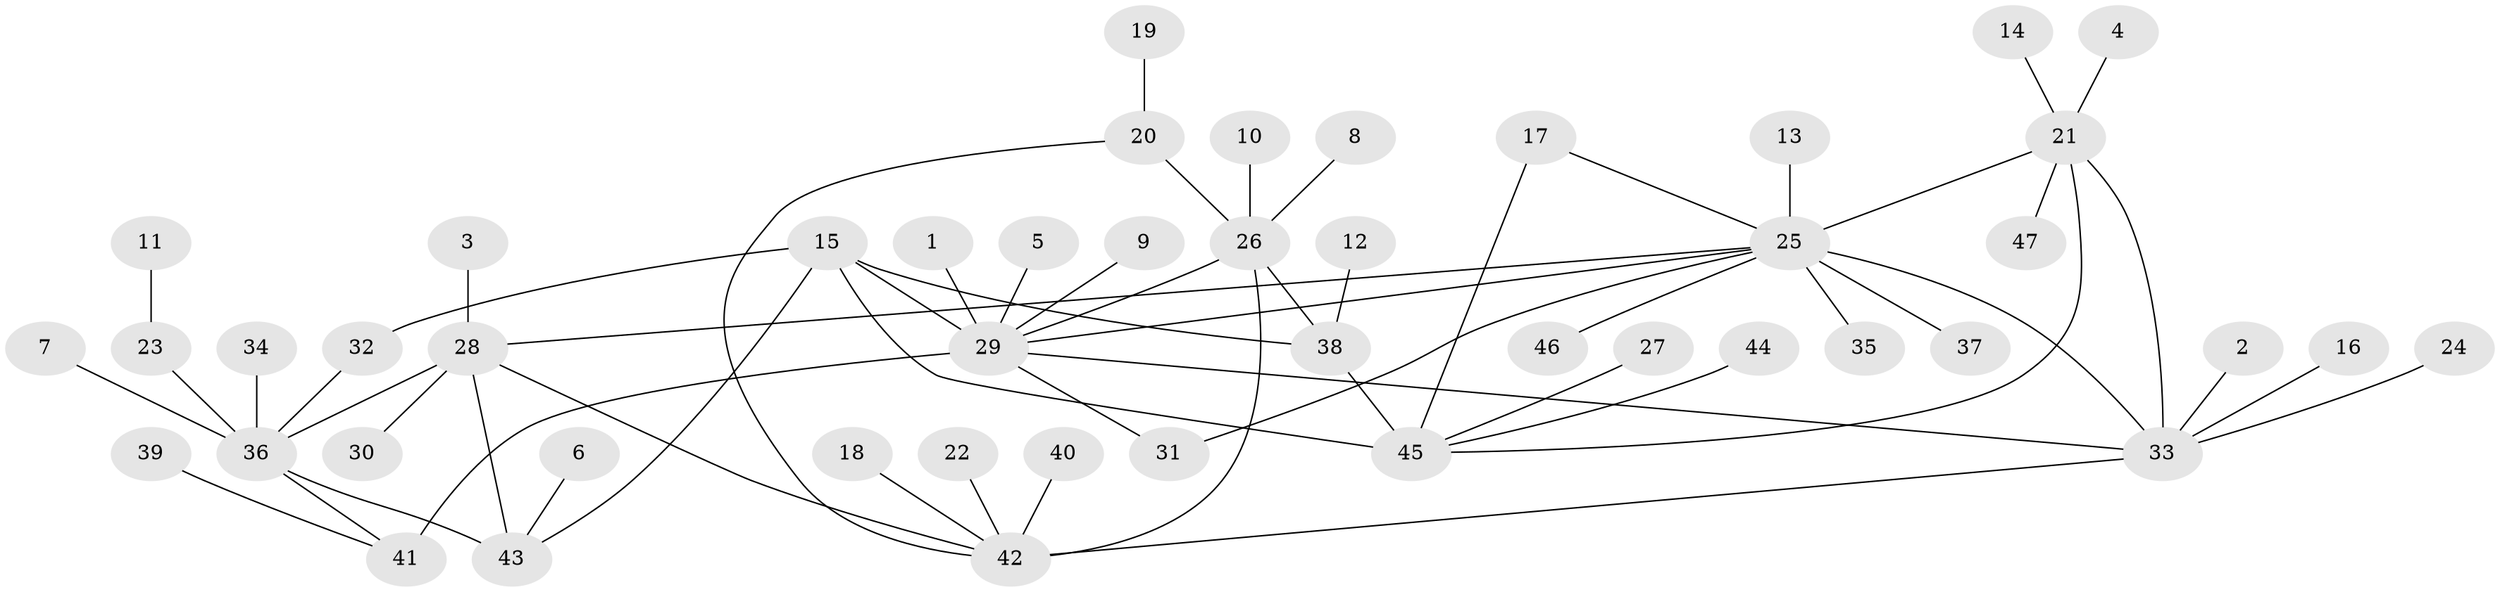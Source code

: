 // original degree distribution, {5: 0.0425531914893617, 4: 0.031914893617021274, 7: 0.031914893617021274, 9: 0.0425531914893617, 6: 0.02127659574468085, 10: 0.010638297872340425, 8: 0.02127659574468085, 12: 0.010638297872340425, 1: 0.5957446808510638, 2: 0.13829787234042554, 3: 0.05319148936170213}
// Generated by graph-tools (version 1.1) at 2025/26/03/09/25 03:26:43]
// undirected, 47 vertices, 60 edges
graph export_dot {
graph [start="1"]
  node [color=gray90,style=filled];
  1;
  2;
  3;
  4;
  5;
  6;
  7;
  8;
  9;
  10;
  11;
  12;
  13;
  14;
  15;
  16;
  17;
  18;
  19;
  20;
  21;
  22;
  23;
  24;
  25;
  26;
  27;
  28;
  29;
  30;
  31;
  32;
  33;
  34;
  35;
  36;
  37;
  38;
  39;
  40;
  41;
  42;
  43;
  44;
  45;
  46;
  47;
  1 -- 29 [weight=1.0];
  2 -- 33 [weight=1.0];
  3 -- 28 [weight=1.0];
  4 -- 21 [weight=1.0];
  5 -- 29 [weight=1.0];
  6 -- 43 [weight=1.0];
  7 -- 36 [weight=1.0];
  8 -- 26 [weight=1.0];
  9 -- 29 [weight=1.0];
  10 -- 26 [weight=1.0];
  11 -- 23 [weight=1.0];
  12 -- 38 [weight=1.0];
  13 -- 25 [weight=1.0];
  14 -- 21 [weight=1.0];
  15 -- 29 [weight=1.0];
  15 -- 32 [weight=1.0];
  15 -- 38 [weight=2.0];
  15 -- 43 [weight=1.0];
  15 -- 45 [weight=2.0];
  16 -- 33 [weight=1.0];
  17 -- 25 [weight=1.0];
  17 -- 45 [weight=1.0];
  18 -- 42 [weight=1.0];
  19 -- 20 [weight=1.0];
  20 -- 26 [weight=2.0];
  20 -- 42 [weight=1.0];
  21 -- 25 [weight=2.0];
  21 -- 33 [weight=2.0];
  21 -- 45 [weight=1.0];
  21 -- 47 [weight=1.0];
  22 -- 42 [weight=1.0];
  23 -- 36 [weight=1.0];
  24 -- 33 [weight=1.0];
  25 -- 28 [weight=1.0];
  25 -- 29 [weight=1.0];
  25 -- 31 [weight=1.0];
  25 -- 33 [weight=1.0];
  25 -- 35 [weight=1.0];
  25 -- 37 [weight=1.0];
  25 -- 46 [weight=1.0];
  26 -- 29 [weight=1.0];
  26 -- 38 [weight=1.0];
  26 -- 42 [weight=2.0];
  27 -- 45 [weight=1.0];
  28 -- 30 [weight=1.0];
  28 -- 36 [weight=1.0];
  28 -- 42 [weight=1.0];
  28 -- 43 [weight=2.0];
  29 -- 31 [weight=1.0];
  29 -- 33 [weight=1.0];
  29 -- 41 [weight=4.0];
  32 -- 36 [weight=1.0];
  33 -- 42 [weight=1.0];
  34 -- 36 [weight=1.0];
  36 -- 41 [weight=1.0];
  36 -- 43 [weight=2.0];
  38 -- 45 [weight=1.0];
  39 -- 41 [weight=1.0];
  40 -- 42 [weight=1.0];
  44 -- 45 [weight=1.0];
}
